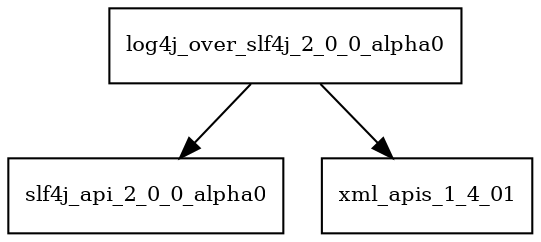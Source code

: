 digraph log4j_over_slf4j_2_0_0_alpha0_dependencies {
  node [shape = box, fontsize=10.0];
  log4j_over_slf4j_2_0_0_alpha0 -> slf4j_api_2_0_0_alpha0;
  log4j_over_slf4j_2_0_0_alpha0 -> xml_apis_1_4_01;
}
